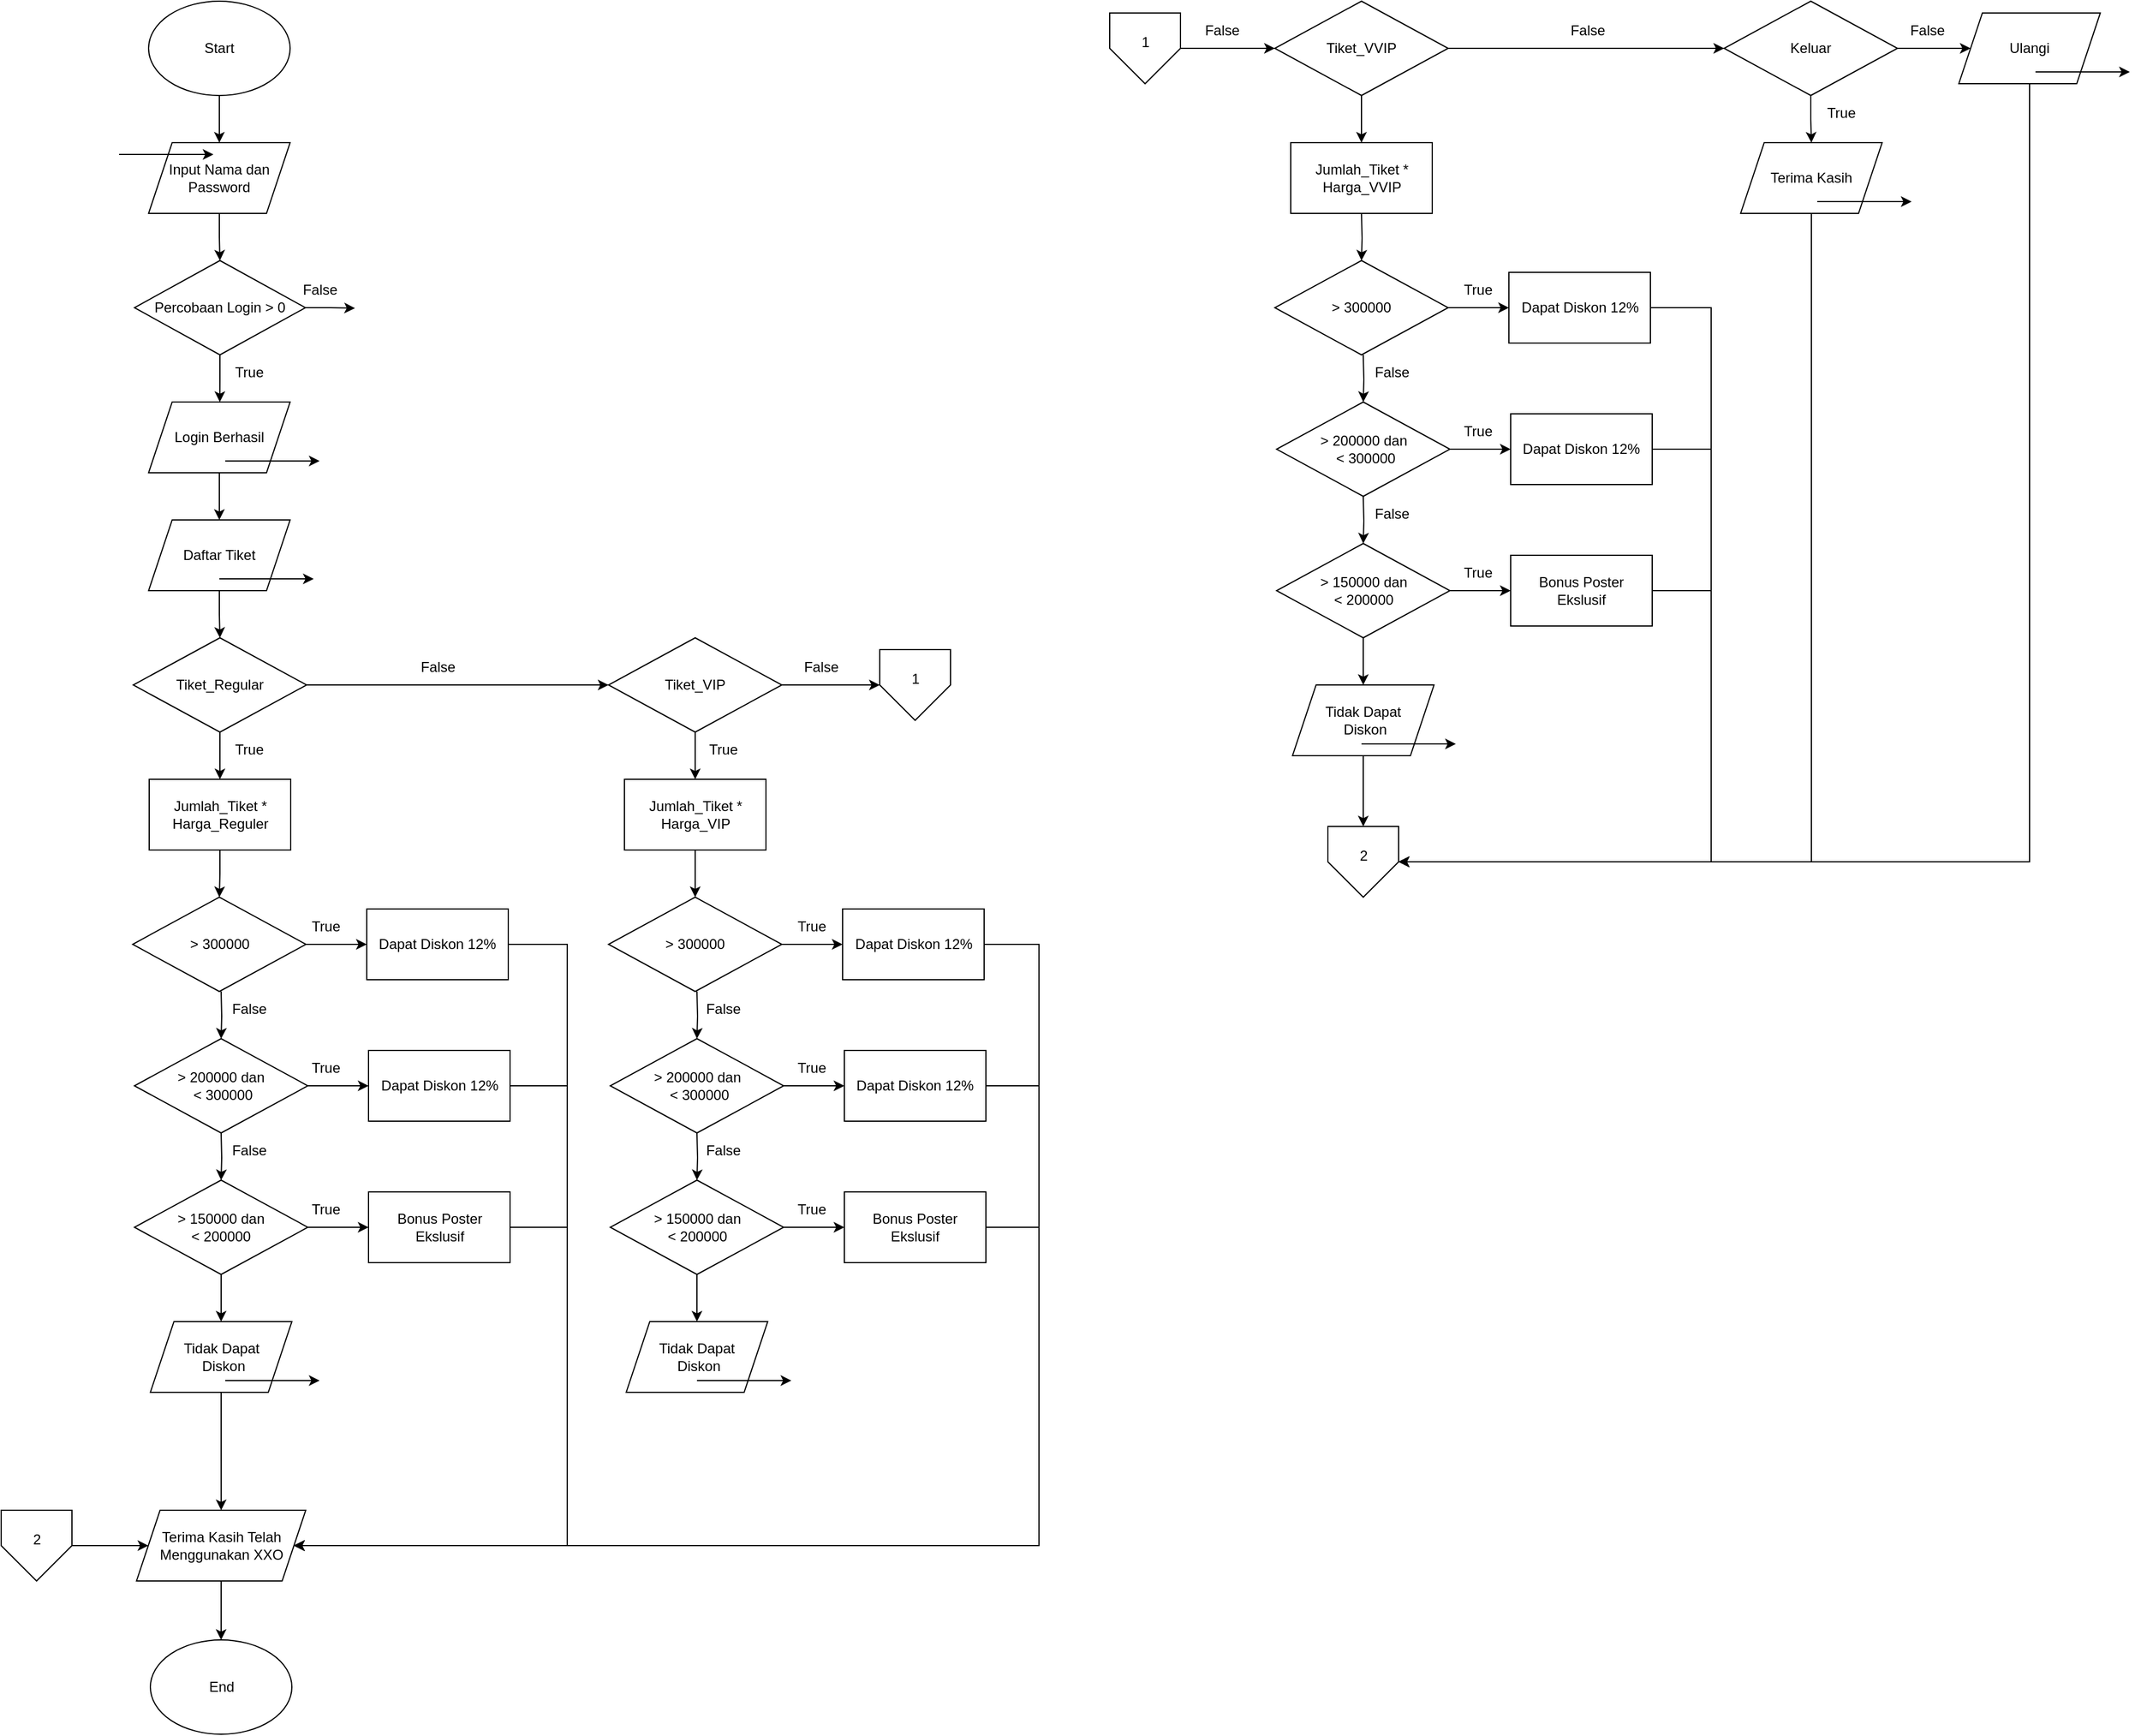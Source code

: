 <mxfile version="28.1.2">
  <diagram name="Page-1" id="c0mtsNw2diYANQxIEjlJ">
    <mxGraphModel dx="2548" dy="1598" grid="1" gridSize="10" guides="1" tooltips="1" connect="1" arrows="1" fold="1" page="1" pageScale="1" pageWidth="850" pageHeight="1100" math="0" shadow="0">
      <root>
        <mxCell id="0" />
        <mxCell id="1" parent="0" />
        <mxCell id="xwLJoUd6dYJSsGpiWZFa-3" style="edgeStyle=orthogonalEdgeStyle;rounded=0;orthogonalLoop=1;jettySize=auto;html=1;exitX=0.5;exitY=1;exitDx=0;exitDy=0;" parent="1" source="xwLJoUd6dYJSsGpiWZFa-1" target="xwLJoUd6dYJSsGpiWZFa-2" edge="1">
          <mxGeometry relative="1" as="geometry" />
        </mxCell>
        <mxCell id="xwLJoUd6dYJSsGpiWZFa-1" value="Start" style="ellipse;whiteSpace=wrap;html=1;" parent="1" vertex="1">
          <mxGeometry x="35" width="120" height="80" as="geometry" />
        </mxCell>
        <mxCell id="xwLJoUd6dYJSsGpiWZFa-7" style="edgeStyle=orthogonalEdgeStyle;rounded=0;orthogonalLoop=1;jettySize=auto;html=1;exitX=0.5;exitY=1;exitDx=0;exitDy=0;" parent="1" source="xwLJoUd6dYJSsGpiWZFa-2" target="xwLJoUd6dYJSsGpiWZFa-6" edge="1">
          <mxGeometry relative="1" as="geometry" />
        </mxCell>
        <mxCell id="xwLJoUd6dYJSsGpiWZFa-2" value="Input Nama dan Password" style="shape=parallelogram;perimeter=parallelogramPerimeter;whiteSpace=wrap;html=1;fixedSize=1;" parent="1" vertex="1">
          <mxGeometry x="35" y="120" width="120" height="60" as="geometry" />
        </mxCell>
        <mxCell id="xwLJoUd6dYJSsGpiWZFa-5" value="" style="endArrow=classic;html=1;rounded=0;" parent="1" edge="1">
          <mxGeometry width="50" height="50" relative="1" as="geometry">
            <mxPoint x="10" y="130" as="sourcePoint" />
            <mxPoint x="90" y="130" as="targetPoint" />
          </mxGeometry>
        </mxCell>
        <mxCell id="xwLJoUd6dYJSsGpiWZFa-8" style="edgeStyle=orthogonalEdgeStyle;rounded=0;orthogonalLoop=1;jettySize=auto;html=1;exitX=0.5;exitY=1;exitDx=0;exitDy=0;" parent="1" source="xwLJoUd6dYJSsGpiWZFa-6" edge="1">
          <mxGeometry relative="1" as="geometry">
            <mxPoint x="95.391" y="340" as="targetPoint" />
          </mxGeometry>
        </mxCell>
        <mxCell id="xwLJoUd6dYJSsGpiWZFa-10" style="edgeStyle=orthogonalEdgeStyle;rounded=0;orthogonalLoop=1;jettySize=auto;html=1;exitX=1;exitY=0.5;exitDx=0;exitDy=0;" parent="1" source="xwLJoUd6dYJSsGpiWZFa-6" edge="1">
          <mxGeometry relative="1" as="geometry">
            <mxPoint x="210" y="260.435" as="targetPoint" />
          </mxGeometry>
        </mxCell>
        <mxCell id="xwLJoUd6dYJSsGpiWZFa-6" value="Percobaan Login &amp;gt; 0" style="rhombus;whiteSpace=wrap;html=1;" parent="1" vertex="1">
          <mxGeometry x="23" y="220" width="145" height="80" as="geometry" />
        </mxCell>
        <mxCell id="xwLJoUd6dYJSsGpiWZFa-9" value="True" style="text;html=1;align=center;verticalAlign=middle;resizable=0;points=[];autosize=1;strokeColor=none;fillColor=none;" parent="1" vertex="1">
          <mxGeometry x="95" y="300" width="50" height="30" as="geometry" />
        </mxCell>
        <mxCell id="xwLJoUd6dYJSsGpiWZFa-11" value="False" style="text;html=1;align=center;verticalAlign=middle;resizable=0;points=[];autosize=1;strokeColor=none;fillColor=none;" parent="1" vertex="1">
          <mxGeometry x="155" y="230" width="50" height="30" as="geometry" />
        </mxCell>
        <mxCell id="xwLJoUd6dYJSsGpiWZFa-16" style="edgeStyle=orthogonalEdgeStyle;rounded=0;orthogonalLoop=1;jettySize=auto;html=1;exitX=0.5;exitY=1;exitDx=0;exitDy=0;" parent="1" source="xwLJoUd6dYJSsGpiWZFa-12" target="xwLJoUd6dYJSsGpiWZFa-14" edge="1">
          <mxGeometry relative="1" as="geometry" />
        </mxCell>
        <mxCell id="xwLJoUd6dYJSsGpiWZFa-12" value="Login Berhasil" style="shape=parallelogram;perimeter=parallelogramPerimeter;whiteSpace=wrap;html=1;fixedSize=1;" parent="1" vertex="1">
          <mxGeometry x="35" y="340" width="120" height="60" as="geometry" />
        </mxCell>
        <mxCell id="xwLJoUd6dYJSsGpiWZFa-13" value="" style="endArrow=classic;html=1;rounded=0;" parent="1" edge="1">
          <mxGeometry width="50" height="50" relative="1" as="geometry">
            <mxPoint x="100" y="390" as="sourcePoint" />
            <mxPoint x="180" y="390" as="targetPoint" />
          </mxGeometry>
        </mxCell>
        <mxCell id="xwLJoUd6dYJSsGpiWZFa-19" style="edgeStyle=orthogonalEdgeStyle;rounded=0;orthogonalLoop=1;jettySize=auto;html=1;exitX=0.5;exitY=1;exitDx=0;exitDy=0;" parent="1" source="xwLJoUd6dYJSsGpiWZFa-14" target="xwLJoUd6dYJSsGpiWZFa-17" edge="1">
          <mxGeometry relative="1" as="geometry" />
        </mxCell>
        <mxCell id="xwLJoUd6dYJSsGpiWZFa-14" value="Daftar Tiket" style="shape=parallelogram;perimeter=parallelogramPerimeter;whiteSpace=wrap;html=1;fixedSize=1;" parent="1" vertex="1">
          <mxGeometry x="35" y="440" width="120" height="60" as="geometry" />
        </mxCell>
        <mxCell id="xwLJoUd6dYJSsGpiWZFa-15" value="" style="endArrow=classic;html=1;rounded=0;" parent="1" edge="1">
          <mxGeometry width="50" height="50" relative="1" as="geometry">
            <mxPoint x="95" y="490" as="sourcePoint" />
            <mxPoint x="175" y="490" as="targetPoint" />
          </mxGeometry>
        </mxCell>
        <mxCell id="xwLJoUd6dYJSsGpiWZFa-22" style="edgeStyle=orthogonalEdgeStyle;rounded=0;orthogonalLoop=1;jettySize=auto;html=1;exitX=1;exitY=0.5;exitDx=0;exitDy=0;" parent="1" source="xwLJoUd6dYJSsGpiWZFa-17" target="xwLJoUd6dYJSsGpiWZFa-20" edge="1">
          <mxGeometry relative="1" as="geometry" />
        </mxCell>
        <mxCell id="xwLJoUd6dYJSsGpiWZFa-29" style="edgeStyle=orthogonalEdgeStyle;rounded=0;orthogonalLoop=1;jettySize=auto;html=1;exitX=0.5;exitY=1;exitDx=0;exitDy=0;" parent="1" source="xwLJoUd6dYJSsGpiWZFa-17" target="xwLJoUd6dYJSsGpiWZFa-26" edge="1">
          <mxGeometry relative="1" as="geometry" />
        </mxCell>
        <mxCell id="xwLJoUd6dYJSsGpiWZFa-17" value="Tiket_Regular" style="rhombus;whiteSpace=wrap;html=1;" parent="1" vertex="1">
          <mxGeometry x="22" y="540" width="147" height="80" as="geometry" />
        </mxCell>
        <mxCell id="xwLJoUd6dYJSsGpiWZFa-30" style="edgeStyle=orthogonalEdgeStyle;rounded=0;orthogonalLoop=1;jettySize=auto;html=1;exitX=0.5;exitY=1;exitDx=0;exitDy=0;" parent="1" source="xwLJoUd6dYJSsGpiWZFa-20" target="xwLJoUd6dYJSsGpiWZFa-27" edge="1">
          <mxGeometry relative="1" as="geometry" />
        </mxCell>
        <mxCell id="G7GfUiHUozjWx32VzTv3-2" style="edgeStyle=orthogonalEdgeStyle;rounded=0;orthogonalLoop=1;jettySize=auto;html=1;exitX=1;exitY=0.5;exitDx=0;exitDy=0;" parent="1" source="xwLJoUd6dYJSsGpiWZFa-20" target="G7GfUiHUozjWx32VzTv3-1" edge="1">
          <mxGeometry relative="1" as="geometry" />
        </mxCell>
        <mxCell id="xwLJoUd6dYJSsGpiWZFa-20" value="Tiket_VIP" style="rhombus;whiteSpace=wrap;html=1;" parent="1" vertex="1">
          <mxGeometry x="425" y="540" width="147" height="80" as="geometry" />
        </mxCell>
        <mxCell id="xwLJoUd6dYJSsGpiWZFa-24" value="False" style="text;html=1;align=center;verticalAlign=middle;resizable=0;points=[];autosize=1;strokeColor=none;fillColor=none;" parent="1" vertex="1">
          <mxGeometry x="255" y="550" width="50" height="30" as="geometry" />
        </mxCell>
        <mxCell id="xwLJoUd6dYJSsGpiWZFa-25" value="False" style="text;html=1;align=center;verticalAlign=middle;resizable=0;points=[];autosize=1;strokeColor=none;fillColor=none;" parent="1" vertex="1">
          <mxGeometry x="580" y="550" width="50" height="30" as="geometry" />
        </mxCell>
        <mxCell id="xwLJoUd6dYJSsGpiWZFa-35" style="edgeStyle=orthogonalEdgeStyle;rounded=0;orthogonalLoop=1;jettySize=auto;html=1;exitX=0.5;exitY=1;exitDx=0;exitDy=0;" parent="1" source="xwLJoUd6dYJSsGpiWZFa-26" target="xwLJoUd6dYJSsGpiWZFa-34" edge="1">
          <mxGeometry relative="1" as="geometry" />
        </mxCell>
        <mxCell id="xwLJoUd6dYJSsGpiWZFa-26" value="Jumlah_Tiket * Harga_Reguler" style="rounded=0;whiteSpace=wrap;html=1;" parent="1" vertex="1">
          <mxGeometry x="35.5" y="660" width="120" height="60" as="geometry" />
        </mxCell>
        <mxCell id="xwLJoUd6dYJSsGpiWZFa-66" style="edgeStyle=orthogonalEdgeStyle;rounded=0;orthogonalLoop=1;jettySize=auto;html=1;exitX=0.5;exitY=1;exitDx=0;exitDy=0;" parent="1" source="xwLJoUd6dYJSsGpiWZFa-27" target="xwLJoUd6dYJSsGpiWZFa-57" edge="1">
          <mxGeometry relative="1" as="geometry" />
        </mxCell>
        <mxCell id="xwLJoUd6dYJSsGpiWZFa-27" value="Jumlah_Tiket * Harga_VIP" style="rounded=0;whiteSpace=wrap;html=1;" parent="1" vertex="1">
          <mxGeometry x="438.5" y="660" width="120" height="60" as="geometry" />
        </mxCell>
        <mxCell id="xwLJoUd6dYJSsGpiWZFa-141" style="edgeStyle=orthogonalEdgeStyle;rounded=0;orthogonalLoop=1;jettySize=auto;html=1;exitX=1;exitY=0.5;exitDx=0;exitDy=0;" parent="1" source="xwLJoUd6dYJSsGpiWZFa-33" target="xwLJoUd6dYJSsGpiWZFa-140" edge="1">
          <mxGeometry relative="1" as="geometry">
            <Array as="points">
              <mxPoint x="390" y="800" />
              <mxPoint x="390" y="1310" />
            </Array>
          </mxGeometry>
        </mxCell>
        <mxCell id="xwLJoUd6dYJSsGpiWZFa-33" value="Dapat Diskon 12%" style="rounded=0;whiteSpace=wrap;html=1;" parent="1" vertex="1">
          <mxGeometry x="220" y="770" width="120" height="60" as="geometry" />
        </mxCell>
        <mxCell id="xwLJoUd6dYJSsGpiWZFa-36" style="edgeStyle=orthogonalEdgeStyle;rounded=0;orthogonalLoop=1;jettySize=auto;html=1;exitX=1;exitY=0.5;exitDx=0;exitDy=0;" parent="1" source="xwLJoUd6dYJSsGpiWZFa-34" target="xwLJoUd6dYJSsGpiWZFa-33" edge="1">
          <mxGeometry relative="1" as="geometry" />
        </mxCell>
        <mxCell id="xwLJoUd6dYJSsGpiWZFa-34" value="&amp;gt; 300000" style="rhombus;whiteSpace=wrap;html=1;" parent="1" vertex="1">
          <mxGeometry x="21.5" y="760" width="147" height="80" as="geometry" />
        </mxCell>
        <mxCell id="xwLJoUd6dYJSsGpiWZFa-46" style="edgeStyle=orthogonalEdgeStyle;rounded=0;orthogonalLoop=1;jettySize=auto;html=1;exitX=0.5;exitY=1;exitDx=0;exitDy=0;" parent="1" target="xwLJoUd6dYJSsGpiWZFa-49" edge="1">
          <mxGeometry relative="1" as="geometry">
            <mxPoint x="96.5" y="840" as="sourcePoint" />
          </mxGeometry>
        </mxCell>
        <mxCell id="xwLJoUd6dYJSsGpiWZFa-142" style="edgeStyle=orthogonalEdgeStyle;rounded=0;orthogonalLoop=1;jettySize=auto;html=1;exitX=1;exitY=0.5;exitDx=0;exitDy=0;" parent="1" source="xwLJoUd6dYJSsGpiWZFa-47" target="xwLJoUd6dYJSsGpiWZFa-140" edge="1">
          <mxGeometry relative="1" as="geometry">
            <Array as="points">
              <mxPoint x="390" y="920" />
              <mxPoint x="390" y="1310" />
            </Array>
          </mxGeometry>
        </mxCell>
        <mxCell id="xwLJoUd6dYJSsGpiWZFa-47" value="Dapat Diskon 12%" style="rounded=0;whiteSpace=wrap;html=1;" parent="1" vertex="1">
          <mxGeometry x="221.5" y="890" width="120" height="60" as="geometry" />
        </mxCell>
        <mxCell id="xwLJoUd6dYJSsGpiWZFa-48" style="edgeStyle=orthogonalEdgeStyle;rounded=0;orthogonalLoop=1;jettySize=auto;html=1;exitX=1;exitY=0.5;exitDx=0;exitDy=0;" parent="1" source="xwLJoUd6dYJSsGpiWZFa-49" target="xwLJoUd6dYJSsGpiWZFa-47" edge="1">
          <mxGeometry relative="1" as="geometry" />
        </mxCell>
        <mxCell id="xwLJoUd6dYJSsGpiWZFa-49" value="&amp;gt; 200000 dan&lt;div&gt;&amp;nbsp;&amp;lt; 300000&lt;/div&gt;" style="rhombus;whiteSpace=wrap;html=1;" parent="1" vertex="1">
          <mxGeometry x="23" y="880" width="147" height="80" as="geometry" />
        </mxCell>
        <mxCell id="xwLJoUd6dYJSsGpiWZFa-50" style="edgeStyle=orthogonalEdgeStyle;rounded=0;orthogonalLoop=1;jettySize=auto;html=1;exitX=0.5;exitY=1;exitDx=0;exitDy=0;" parent="1" target="xwLJoUd6dYJSsGpiWZFa-53" edge="1">
          <mxGeometry relative="1" as="geometry">
            <mxPoint x="96.5" y="960" as="sourcePoint" />
          </mxGeometry>
        </mxCell>
        <mxCell id="xwLJoUd6dYJSsGpiWZFa-143" style="edgeStyle=orthogonalEdgeStyle;rounded=0;orthogonalLoop=1;jettySize=auto;html=1;exitX=1;exitY=0.5;exitDx=0;exitDy=0;" parent="1" source="xwLJoUd6dYJSsGpiWZFa-51" target="xwLJoUd6dYJSsGpiWZFa-140" edge="1">
          <mxGeometry relative="1" as="geometry">
            <Array as="points">
              <mxPoint x="390" y="1040" />
              <mxPoint x="390" y="1310" />
            </Array>
          </mxGeometry>
        </mxCell>
        <mxCell id="xwLJoUd6dYJSsGpiWZFa-51" value="Bonus Poster&lt;div&gt;Ekslusif&lt;/div&gt;" style="rounded=0;whiteSpace=wrap;html=1;" parent="1" vertex="1">
          <mxGeometry x="221.5" y="1010" width="120" height="60" as="geometry" />
        </mxCell>
        <mxCell id="xwLJoUd6dYJSsGpiWZFa-52" style="edgeStyle=orthogonalEdgeStyle;rounded=0;orthogonalLoop=1;jettySize=auto;html=1;exitX=1;exitY=0.5;exitDx=0;exitDy=0;" parent="1" source="xwLJoUd6dYJSsGpiWZFa-53" target="xwLJoUd6dYJSsGpiWZFa-51" edge="1">
          <mxGeometry relative="1" as="geometry" />
        </mxCell>
        <mxCell id="xwLJoUd6dYJSsGpiWZFa-118" style="edgeStyle=orthogonalEdgeStyle;rounded=0;orthogonalLoop=1;jettySize=auto;html=1;exitX=0.5;exitY=1;exitDx=0;exitDy=0;" parent="1" source="xwLJoUd6dYJSsGpiWZFa-53" target="xwLJoUd6dYJSsGpiWZFa-116" edge="1">
          <mxGeometry relative="1" as="geometry" />
        </mxCell>
        <mxCell id="xwLJoUd6dYJSsGpiWZFa-53" value="&amp;gt; 150000 dan&lt;div&gt;&amp;lt; 200000&lt;/div&gt;" style="rhombus;whiteSpace=wrap;html=1;" parent="1" vertex="1">
          <mxGeometry x="23" y="1000" width="147" height="80" as="geometry" />
        </mxCell>
        <mxCell id="xwLJoUd6dYJSsGpiWZFa-145" style="edgeStyle=orthogonalEdgeStyle;rounded=0;orthogonalLoop=1;jettySize=auto;html=1;exitX=1;exitY=0.5;exitDx=0;exitDy=0;" parent="1" source="xwLJoUd6dYJSsGpiWZFa-55" target="xwLJoUd6dYJSsGpiWZFa-140" edge="1">
          <mxGeometry relative="1" as="geometry">
            <Array as="points">
              <mxPoint x="790" y="800" />
              <mxPoint x="790" y="1310" />
            </Array>
          </mxGeometry>
        </mxCell>
        <mxCell id="xwLJoUd6dYJSsGpiWZFa-55" value="Dapat Diskon 12%" style="rounded=0;whiteSpace=wrap;html=1;" parent="1" vertex="1">
          <mxGeometry x="623.5" y="770" width="120" height="60" as="geometry" />
        </mxCell>
        <mxCell id="xwLJoUd6dYJSsGpiWZFa-56" style="edgeStyle=orthogonalEdgeStyle;rounded=0;orthogonalLoop=1;jettySize=auto;html=1;exitX=1;exitY=0.5;exitDx=0;exitDy=0;" parent="1" source="xwLJoUd6dYJSsGpiWZFa-57" target="xwLJoUd6dYJSsGpiWZFa-55" edge="1">
          <mxGeometry relative="1" as="geometry" />
        </mxCell>
        <mxCell id="xwLJoUd6dYJSsGpiWZFa-57" value="&amp;gt; 300000" style="rhombus;whiteSpace=wrap;html=1;" parent="1" vertex="1">
          <mxGeometry x="425" y="760" width="147" height="80" as="geometry" />
        </mxCell>
        <mxCell id="xwLJoUd6dYJSsGpiWZFa-58" style="edgeStyle=orthogonalEdgeStyle;rounded=0;orthogonalLoop=1;jettySize=auto;html=1;exitX=0.5;exitY=1;exitDx=0;exitDy=0;" parent="1" target="xwLJoUd6dYJSsGpiWZFa-61" edge="1">
          <mxGeometry relative="1" as="geometry">
            <mxPoint x="500" y="840" as="sourcePoint" />
          </mxGeometry>
        </mxCell>
        <mxCell id="xwLJoUd6dYJSsGpiWZFa-146" style="edgeStyle=orthogonalEdgeStyle;rounded=0;orthogonalLoop=1;jettySize=auto;html=1;exitX=1;exitY=0.5;exitDx=0;exitDy=0;" parent="1" source="xwLJoUd6dYJSsGpiWZFa-59" target="xwLJoUd6dYJSsGpiWZFa-140" edge="1">
          <mxGeometry relative="1" as="geometry">
            <Array as="points">
              <mxPoint x="790" y="920" />
              <mxPoint x="790" y="1310" />
            </Array>
          </mxGeometry>
        </mxCell>
        <mxCell id="xwLJoUd6dYJSsGpiWZFa-59" value="Dapat Diskon 12%" style="rounded=0;whiteSpace=wrap;html=1;" parent="1" vertex="1">
          <mxGeometry x="625" y="890" width="120" height="60" as="geometry" />
        </mxCell>
        <mxCell id="xwLJoUd6dYJSsGpiWZFa-60" style="edgeStyle=orthogonalEdgeStyle;rounded=0;orthogonalLoop=1;jettySize=auto;html=1;exitX=1;exitY=0.5;exitDx=0;exitDy=0;" parent="1" source="xwLJoUd6dYJSsGpiWZFa-61" target="xwLJoUd6dYJSsGpiWZFa-59" edge="1">
          <mxGeometry relative="1" as="geometry" />
        </mxCell>
        <mxCell id="xwLJoUd6dYJSsGpiWZFa-61" value="&amp;gt; 200000 dan&lt;div&gt;&amp;nbsp;&amp;lt; 300000&lt;/div&gt;" style="rhombus;whiteSpace=wrap;html=1;" parent="1" vertex="1">
          <mxGeometry x="426.5" y="880" width="147" height="80" as="geometry" />
        </mxCell>
        <mxCell id="xwLJoUd6dYJSsGpiWZFa-62" style="edgeStyle=orthogonalEdgeStyle;rounded=0;orthogonalLoop=1;jettySize=auto;html=1;exitX=0.5;exitY=1;exitDx=0;exitDy=0;" parent="1" target="xwLJoUd6dYJSsGpiWZFa-65" edge="1">
          <mxGeometry relative="1" as="geometry">
            <mxPoint x="500" y="960" as="sourcePoint" />
          </mxGeometry>
        </mxCell>
        <mxCell id="xwLJoUd6dYJSsGpiWZFa-147" style="edgeStyle=orthogonalEdgeStyle;rounded=0;orthogonalLoop=1;jettySize=auto;html=1;exitX=1;exitY=0.5;exitDx=0;exitDy=0;" parent="1" source="xwLJoUd6dYJSsGpiWZFa-63" target="xwLJoUd6dYJSsGpiWZFa-140" edge="1">
          <mxGeometry relative="1" as="geometry">
            <Array as="points">
              <mxPoint x="790" y="1040" />
              <mxPoint x="790" y="1310" />
            </Array>
          </mxGeometry>
        </mxCell>
        <mxCell id="xwLJoUd6dYJSsGpiWZFa-63" value="Bonus Poster&lt;div&gt;Ekslusif&lt;/div&gt;" style="rounded=0;whiteSpace=wrap;html=1;" parent="1" vertex="1">
          <mxGeometry x="625" y="1010" width="120" height="60" as="geometry" />
        </mxCell>
        <mxCell id="xwLJoUd6dYJSsGpiWZFa-64" style="edgeStyle=orthogonalEdgeStyle;rounded=0;orthogonalLoop=1;jettySize=auto;html=1;exitX=1;exitY=0.5;exitDx=0;exitDy=0;" parent="1" source="xwLJoUd6dYJSsGpiWZFa-65" target="xwLJoUd6dYJSsGpiWZFa-63" edge="1">
          <mxGeometry relative="1" as="geometry" />
        </mxCell>
        <mxCell id="xwLJoUd6dYJSsGpiWZFa-121" style="edgeStyle=orthogonalEdgeStyle;rounded=0;orthogonalLoop=1;jettySize=auto;html=1;exitX=0.5;exitY=1;exitDx=0;exitDy=0;" parent="1" source="xwLJoUd6dYJSsGpiWZFa-65" target="xwLJoUd6dYJSsGpiWZFa-120" edge="1">
          <mxGeometry relative="1" as="geometry" />
        </mxCell>
        <mxCell id="xwLJoUd6dYJSsGpiWZFa-65" value="&amp;gt; 150000 dan&lt;div&gt;&amp;lt; 200000&lt;/div&gt;" style="rhombus;whiteSpace=wrap;html=1;" parent="1" vertex="1">
          <mxGeometry x="426.5" y="1000" width="147" height="80" as="geometry" />
        </mxCell>
        <mxCell id="xwLJoUd6dYJSsGpiWZFa-80" value="True" style="text;html=1;align=center;verticalAlign=middle;resizable=0;points=[];autosize=1;strokeColor=none;fillColor=none;" parent="1" vertex="1">
          <mxGeometry x="95" y="620" width="50" height="30" as="geometry" />
        </mxCell>
        <mxCell id="xwLJoUd6dYJSsGpiWZFa-81" value="True" style="text;html=1;align=center;verticalAlign=middle;resizable=0;points=[];autosize=1;strokeColor=none;fillColor=none;" parent="1" vertex="1">
          <mxGeometry x="496.5" y="620" width="50" height="30" as="geometry" />
        </mxCell>
        <mxCell id="xwLJoUd6dYJSsGpiWZFa-83" value="False" style="text;html=1;align=center;verticalAlign=middle;resizable=0;points=[];autosize=1;strokeColor=none;fillColor=none;" parent="1" vertex="1">
          <mxGeometry x="95" y="840" width="50" height="30" as="geometry" />
        </mxCell>
        <mxCell id="xwLJoUd6dYJSsGpiWZFa-84" value="False" style="text;html=1;align=center;verticalAlign=middle;resizable=0;points=[];autosize=1;strokeColor=none;fillColor=none;" parent="1" vertex="1">
          <mxGeometry x="95" y="960" width="50" height="30" as="geometry" />
        </mxCell>
        <mxCell id="xwLJoUd6dYJSsGpiWZFa-89" value="False" style="text;html=1;align=center;verticalAlign=middle;resizable=0;points=[];autosize=1;strokeColor=none;fillColor=none;" parent="1" vertex="1">
          <mxGeometry x="496.5" y="840" width="50" height="30" as="geometry" />
        </mxCell>
        <mxCell id="xwLJoUd6dYJSsGpiWZFa-90" value="False" style="text;html=1;align=center;verticalAlign=middle;resizable=0;points=[];autosize=1;strokeColor=none;fillColor=none;" parent="1" vertex="1">
          <mxGeometry x="496.5" y="960" width="50" height="30" as="geometry" />
        </mxCell>
        <mxCell id="xwLJoUd6dYJSsGpiWZFa-93" value="True" style="text;html=1;align=center;verticalAlign=middle;resizable=0;points=[];autosize=1;strokeColor=none;fillColor=none;" parent="1" vertex="1">
          <mxGeometry x="160" y="770" width="50" height="30" as="geometry" />
        </mxCell>
        <mxCell id="xwLJoUd6dYJSsGpiWZFa-94" value="True" style="text;html=1;align=center;verticalAlign=middle;resizable=0;points=[];autosize=1;strokeColor=none;fillColor=none;" parent="1" vertex="1">
          <mxGeometry x="160" y="1010" width="50" height="30" as="geometry" />
        </mxCell>
        <mxCell id="xwLJoUd6dYJSsGpiWZFa-99" value="True" style="text;html=1;align=center;verticalAlign=middle;resizable=0;points=[];autosize=1;strokeColor=none;fillColor=none;" parent="1" vertex="1">
          <mxGeometry x="160" y="890" width="50" height="30" as="geometry" />
        </mxCell>
        <mxCell id="xwLJoUd6dYJSsGpiWZFa-100" value="True" style="text;html=1;align=center;verticalAlign=middle;resizable=0;points=[];autosize=1;strokeColor=none;fillColor=none;" parent="1" vertex="1">
          <mxGeometry x="572" y="770" width="50" height="30" as="geometry" />
        </mxCell>
        <mxCell id="xwLJoUd6dYJSsGpiWZFa-101" value="True" style="text;html=1;align=center;verticalAlign=middle;resizable=0;points=[];autosize=1;strokeColor=none;fillColor=none;" parent="1" vertex="1">
          <mxGeometry x="572" y="890" width="50" height="30" as="geometry" />
        </mxCell>
        <mxCell id="xwLJoUd6dYJSsGpiWZFa-102" value="True" style="text;html=1;align=center;verticalAlign=middle;resizable=0;points=[];autosize=1;strokeColor=none;fillColor=none;" parent="1" vertex="1">
          <mxGeometry x="572" y="1010" width="50" height="30" as="geometry" />
        </mxCell>
        <mxCell id="xwLJoUd6dYJSsGpiWZFa-144" style="edgeStyle=orthogonalEdgeStyle;rounded=0;orthogonalLoop=1;jettySize=auto;html=1;exitX=0.5;exitY=1;exitDx=0;exitDy=0;" parent="1" source="xwLJoUd6dYJSsGpiWZFa-116" target="xwLJoUd6dYJSsGpiWZFa-140" edge="1">
          <mxGeometry relative="1" as="geometry" />
        </mxCell>
        <mxCell id="xwLJoUd6dYJSsGpiWZFa-116" value="Tidak Dapat&lt;div&gt;&amp;nbsp;Diskon&lt;/div&gt;" style="shape=parallelogram;perimeter=parallelogramPerimeter;whiteSpace=wrap;html=1;fixedSize=1;" parent="1" vertex="1">
          <mxGeometry x="36.5" y="1120" width="120" height="60" as="geometry" />
        </mxCell>
        <mxCell id="xwLJoUd6dYJSsGpiWZFa-120" value="Tidak Dapat&lt;div&gt;&amp;nbsp;Diskon&lt;/div&gt;" style="shape=parallelogram;perimeter=parallelogramPerimeter;whiteSpace=wrap;html=1;fixedSize=1;" parent="1" vertex="1">
          <mxGeometry x="440" y="1120" width="120" height="60" as="geometry" />
        </mxCell>
        <mxCell id="xwLJoUd6dYJSsGpiWZFa-128" value="" style="endArrow=classic;html=1;rounded=0;" parent="1" edge="1">
          <mxGeometry width="50" height="50" relative="1" as="geometry">
            <mxPoint x="100" y="1170" as="sourcePoint" />
            <mxPoint x="180" y="1170" as="targetPoint" />
          </mxGeometry>
        </mxCell>
        <mxCell id="xwLJoUd6dYJSsGpiWZFa-129" value="" style="endArrow=classic;html=1;rounded=0;" parent="1" edge="1">
          <mxGeometry width="50" height="50" relative="1" as="geometry">
            <mxPoint x="500" y="1170" as="sourcePoint" />
            <mxPoint x="580" y="1170" as="targetPoint" />
          </mxGeometry>
        </mxCell>
        <mxCell id="xwLJoUd6dYJSsGpiWZFa-154" style="edgeStyle=orthogonalEdgeStyle;rounded=0;orthogonalLoop=1;jettySize=auto;html=1;exitX=0.5;exitY=1;exitDx=0;exitDy=0;" parent="1" source="xwLJoUd6dYJSsGpiWZFa-140" target="xwLJoUd6dYJSsGpiWZFa-153" edge="1">
          <mxGeometry relative="1" as="geometry" />
        </mxCell>
        <mxCell id="xwLJoUd6dYJSsGpiWZFa-140" value="Terima Kasih Telah Menggunakan XXO" style="shape=parallelogram;perimeter=parallelogramPerimeter;whiteSpace=wrap;html=1;fixedSize=1;" parent="1" vertex="1">
          <mxGeometry x="24.75" y="1280" width="143.5" height="60" as="geometry" />
        </mxCell>
        <mxCell id="xwLJoUd6dYJSsGpiWZFa-153" value="End" style="ellipse;whiteSpace=wrap;html=1;" parent="1" vertex="1">
          <mxGeometry x="36.5" y="1390" width="120" height="80" as="geometry" />
        </mxCell>
        <mxCell id="G7GfUiHUozjWx32VzTv3-1" value="" style="verticalLabelPosition=bottom;verticalAlign=top;html=1;shape=offPageConnector;rounded=0;size=0.5;" parent="1" vertex="1">
          <mxGeometry x="655" y="550" width="60" height="60" as="geometry" />
        </mxCell>
        <mxCell id="G7GfUiHUozjWx32VzTv3-3" value="1" style="text;html=1;align=center;verticalAlign=middle;resizable=0;points=[];autosize=1;strokeColor=none;fillColor=none;" parent="1" vertex="1">
          <mxGeometry x="670" y="560" width="30" height="30" as="geometry" />
        </mxCell>
        <mxCell id="G7GfUiHUozjWx32VzTv3-20" style="edgeStyle=orthogonalEdgeStyle;rounded=0;orthogonalLoop=1;jettySize=auto;html=1;exitX=1;exitY=0.5;exitDx=0;exitDy=0;" parent="1" source="G7GfUiHUozjWx32VzTv3-19" target="xwLJoUd6dYJSsGpiWZFa-140" edge="1">
          <mxGeometry relative="1" as="geometry" />
        </mxCell>
        <mxCell id="G7GfUiHUozjWx32VzTv3-19" value="" style="verticalLabelPosition=bottom;verticalAlign=top;html=1;shape=offPageConnector;rounded=0;size=0.5;" parent="1" vertex="1">
          <mxGeometry x="-90" y="1280" width="60" height="60" as="geometry" />
        </mxCell>
        <mxCell id="G7GfUiHUozjWx32VzTv3-21" value="2" style="text;html=1;align=center;verticalAlign=middle;resizable=0;points=[];autosize=1;strokeColor=none;fillColor=none;" parent="1" vertex="1">
          <mxGeometry x="-75" y="1290" width="30" height="30" as="geometry" />
        </mxCell>
        <mxCell id="XllvsN_Yxy8EPLdApt6y-1" style="edgeStyle=orthogonalEdgeStyle;rounded=0;orthogonalLoop=1;jettySize=auto;html=1;exitX=0.5;exitY=1;exitDx=0;exitDy=0;" edge="1" parent="1" source="XllvsN_Yxy8EPLdApt6y-3" target="XllvsN_Yxy8EPLdApt6y-4">
          <mxGeometry relative="1" as="geometry" />
        </mxCell>
        <mxCell id="XllvsN_Yxy8EPLdApt6y-2" style="edgeStyle=orthogonalEdgeStyle;rounded=0;orthogonalLoop=1;jettySize=auto;html=1;exitX=1;exitY=0.5;exitDx=0;exitDy=0;" edge="1" parent="1" source="XllvsN_Yxy8EPLdApt6y-3" target="XllvsN_Yxy8EPLdApt6y-31">
          <mxGeometry relative="1" as="geometry" />
        </mxCell>
        <mxCell id="XllvsN_Yxy8EPLdApt6y-3" value="Tiket_VVIP" style="rhombus;whiteSpace=wrap;html=1;" vertex="1" parent="1">
          <mxGeometry x="990" width="147" height="80" as="geometry" />
        </mxCell>
        <mxCell id="XllvsN_Yxy8EPLdApt6y-4" value="Jumlah_Tiket * Harga_VVIP" style="rounded=0;whiteSpace=wrap;html=1;" vertex="1" parent="1">
          <mxGeometry x="1003.5" y="120" width="120" height="60" as="geometry" />
        </mxCell>
        <mxCell id="XllvsN_Yxy8EPLdApt6y-5" style="edgeStyle=orthogonalEdgeStyle;rounded=0;orthogonalLoop=1;jettySize=auto;html=1;exitX=0.5;exitY=1;exitDx=0;exitDy=0;" edge="1" parent="1" target="XllvsN_Yxy8EPLdApt6y-9">
          <mxGeometry relative="1" as="geometry">
            <mxPoint x="1063.5" y="180" as="sourcePoint" />
          </mxGeometry>
        </mxCell>
        <mxCell id="XllvsN_Yxy8EPLdApt6y-6" style="edgeStyle=orthogonalEdgeStyle;rounded=0;orthogonalLoop=1;jettySize=auto;html=1;exitX=1;exitY=0.5;exitDx=0;exitDy=0;" edge="1" parent="1" source="XllvsN_Yxy8EPLdApt6y-7" target="XllvsN_Yxy8EPLdApt6y-45">
          <mxGeometry relative="1" as="geometry">
            <Array as="points">
              <mxPoint x="1360" y="260" />
              <mxPoint x="1360" y="730" />
            </Array>
          </mxGeometry>
        </mxCell>
        <mxCell id="XllvsN_Yxy8EPLdApt6y-7" value="Dapat Diskon 12%" style="rounded=0;whiteSpace=wrap;html=1;" vertex="1" parent="1">
          <mxGeometry x="1188.5" y="230" width="120" height="60" as="geometry" />
        </mxCell>
        <mxCell id="XllvsN_Yxy8EPLdApt6y-8" style="edgeStyle=orthogonalEdgeStyle;rounded=0;orthogonalLoop=1;jettySize=auto;html=1;exitX=1;exitY=0.5;exitDx=0;exitDy=0;" edge="1" parent="1" source="XllvsN_Yxy8EPLdApt6y-9" target="XllvsN_Yxy8EPLdApt6y-7">
          <mxGeometry relative="1" as="geometry" />
        </mxCell>
        <mxCell id="XllvsN_Yxy8EPLdApt6y-9" value="&amp;gt; 300000" style="rhombus;whiteSpace=wrap;html=1;" vertex="1" parent="1">
          <mxGeometry x="990" y="220" width="147" height="80" as="geometry" />
        </mxCell>
        <mxCell id="XllvsN_Yxy8EPLdApt6y-10" style="edgeStyle=orthogonalEdgeStyle;rounded=0;orthogonalLoop=1;jettySize=auto;html=1;exitX=0.5;exitY=1;exitDx=0;exitDy=0;" edge="1" parent="1" target="XllvsN_Yxy8EPLdApt6y-14">
          <mxGeometry relative="1" as="geometry">
            <mxPoint x="1065" y="300" as="sourcePoint" />
          </mxGeometry>
        </mxCell>
        <mxCell id="XllvsN_Yxy8EPLdApt6y-11" style="edgeStyle=orthogonalEdgeStyle;rounded=0;orthogonalLoop=1;jettySize=auto;html=1;exitX=1;exitY=0.5;exitDx=0;exitDy=0;" edge="1" parent="1" source="XllvsN_Yxy8EPLdApt6y-12" target="XllvsN_Yxy8EPLdApt6y-45">
          <mxGeometry relative="1" as="geometry">
            <Array as="points">
              <mxPoint x="1360" y="380" />
              <mxPoint x="1360" y="730" />
            </Array>
          </mxGeometry>
        </mxCell>
        <mxCell id="XllvsN_Yxy8EPLdApt6y-12" value="Dapat Diskon 12%" style="rounded=0;whiteSpace=wrap;html=1;" vertex="1" parent="1">
          <mxGeometry x="1190" y="350" width="120" height="60" as="geometry" />
        </mxCell>
        <mxCell id="XllvsN_Yxy8EPLdApt6y-13" style="edgeStyle=orthogonalEdgeStyle;rounded=0;orthogonalLoop=1;jettySize=auto;html=1;exitX=1;exitY=0.5;exitDx=0;exitDy=0;" edge="1" parent="1" source="XllvsN_Yxy8EPLdApt6y-14" target="XllvsN_Yxy8EPLdApt6y-12">
          <mxGeometry relative="1" as="geometry" />
        </mxCell>
        <mxCell id="XllvsN_Yxy8EPLdApt6y-14" value="&amp;gt; 200000 dan&lt;div&gt;&amp;nbsp;&amp;lt; 300000&lt;/div&gt;" style="rhombus;whiteSpace=wrap;html=1;" vertex="1" parent="1">
          <mxGeometry x="991.5" y="340" width="147" height="80" as="geometry" />
        </mxCell>
        <mxCell id="XllvsN_Yxy8EPLdApt6y-15" style="edgeStyle=orthogonalEdgeStyle;rounded=0;orthogonalLoop=1;jettySize=auto;html=1;exitX=0.5;exitY=1;exitDx=0;exitDy=0;" edge="1" parent="1" target="XllvsN_Yxy8EPLdApt6y-20">
          <mxGeometry relative="1" as="geometry">
            <mxPoint x="1065" y="420" as="sourcePoint" />
          </mxGeometry>
        </mxCell>
        <mxCell id="XllvsN_Yxy8EPLdApt6y-16" style="edgeStyle=orthogonalEdgeStyle;rounded=0;orthogonalLoop=1;jettySize=auto;html=1;exitX=1;exitY=0.5;exitDx=0;exitDy=0;" edge="1" parent="1" source="XllvsN_Yxy8EPLdApt6y-17" target="XllvsN_Yxy8EPLdApt6y-45">
          <mxGeometry relative="1" as="geometry">
            <Array as="points">
              <mxPoint x="1360" y="500" />
              <mxPoint x="1360" y="730" />
            </Array>
          </mxGeometry>
        </mxCell>
        <mxCell id="XllvsN_Yxy8EPLdApt6y-17" value="Bonus Poster&lt;div&gt;Ekslusif&lt;/div&gt;" style="rounded=0;whiteSpace=wrap;html=1;" vertex="1" parent="1">
          <mxGeometry x="1190" y="470" width="120" height="60" as="geometry" />
        </mxCell>
        <mxCell id="XllvsN_Yxy8EPLdApt6y-18" style="edgeStyle=orthogonalEdgeStyle;rounded=0;orthogonalLoop=1;jettySize=auto;html=1;exitX=1;exitY=0.5;exitDx=0;exitDy=0;" edge="1" parent="1" source="XllvsN_Yxy8EPLdApt6y-20" target="XllvsN_Yxy8EPLdApt6y-17">
          <mxGeometry relative="1" as="geometry" />
        </mxCell>
        <mxCell id="XllvsN_Yxy8EPLdApt6y-19" style="edgeStyle=orthogonalEdgeStyle;rounded=0;orthogonalLoop=1;jettySize=auto;html=1;exitX=0.5;exitY=1;exitDx=0;exitDy=0;" edge="1" parent="1" source="XllvsN_Yxy8EPLdApt6y-20" target="XllvsN_Yxy8EPLdApt6y-28">
          <mxGeometry relative="1" as="geometry" />
        </mxCell>
        <mxCell id="XllvsN_Yxy8EPLdApt6y-20" value="&amp;gt; 150000 dan&lt;div&gt;&amp;lt; 200000&lt;/div&gt;" style="rhombus;whiteSpace=wrap;html=1;" vertex="1" parent="1">
          <mxGeometry x="991.5" y="460" width="147" height="80" as="geometry" />
        </mxCell>
        <mxCell id="XllvsN_Yxy8EPLdApt6y-21" value="True" style="text;html=1;align=center;verticalAlign=middle;resizable=0;points=[];autosize=1;strokeColor=none;fillColor=none;" vertex="1" parent="1">
          <mxGeometry x="1445" y="80" width="50" height="30" as="geometry" />
        </mxCell>
        <mxCell id="XllvsN_Yxy8EPLdApt6y-22" value="False" style="text;html=1;align=center;verticalAlign=middle;resizable=0;points=[];autosize=1;strokeColor=none;fillColor=none;" vertex="1" parent="1">
          <mxGeometry x="1063.5" y="300" width="50" height="30" as="geometry" />
        </mxCell>
        <mxCell id="XllvsN_Yxy8EPLdApt6y-23" value="False" style="text;html=1;align=center;verticalAlign=middle;resizable=0;points=[];autosize=1;strokeColor=none;fillColor=none;" vertex="1" parent="1">
          <mxGeometry x="1063.5" y="420" width="50" height="30" as="geometry" />
        </mxCell>
        <mxCell id="XllvsN_Yxy8EPLdApt6y-24" value="True" style="text;html=1;align=center;verticalAlign=middle;resizable=0;points=[];autosize=1;strokeColor=none;fillColor=none;" vertex="1" parent="1">
          <mxGeometry x="1137" y="230" width="50" height="30" as="geometry" />
        </mxCell>
        <mxCell id="XllvsN_Yxy8EPLdApt6y-25" value="True" style="text;html=1;align=center;verticalAlign=middle;resizable=0;points=[];autosize=1;strokeColor=none;fillColor=none;" vertex="1" parent="1">
          <mxGeometry x="1137" y="470" width="50" height="30" as="geometry" />
        </mxCell>
        <mxCell id="XllvsN_Yxy8EPLdApt6y-26" value="True" style="text;html=1;align=center;verticalAlign=middle;resizable=0;points=[];autosize=1;strokeColor=none;fillColor=none;" vertex="1" parent="1">
          <mxGeometry x="1137" y="350" width="50" height="30" as="geometry" />
        </mxCell>
        <mxCell id="XllvsN_Yxy8EPLdApt6y-27" style="edgeStyle=orthogonalEdgeStyle;rounded=0;orthogonalLoop=1;jettySize=auto;html=1;exitX=0.5;exitY=1;exitDx=0;exitDy=0;" edge="1" parent="1" source="XllvsN_Yxy8EPLdApt6y-28" target="XllvsN_Yxy8EPLdApt6y-45">
          <mxGeometry relative="1" as="geometry" />
        </mxCell>
        <mxCell id="XllvsN_Yxy8EPLdApt6y-28" value="Tidak Dapat&lt;div&gt;&amp;nbsp;Diskon&lt;/div&gt;" style="shape=parallelogram;perimeter=parallelogramPerimeter;whiteSpace=wrap;html=1;fixedSize=1;" vertex="1" parent="1">
          <mxGeometry x="1005" y="580" width="120" height="60" as="geometry" />
        </mxCell>
        <mxCell id="XllvsN_Yxy8EPLdApt6y-29" style="edgeStyle=orthogonalEdgeStyle;rounded=0;orthogonalLoop=1;jettySize=auto;html=1;exitX=0.5;exitY=1;exitDx=0;exitDy=0;" edge="1" parent="1" source="XllvsN_Yxy8EPLdApt6y-31" target="XllvsN_Yxy8EPLdApt6y-34">
          <mxGeometry relative="1" as="geometry" />
        </mxCell>
        <mxCell id="XllvsN_Yxy8EPLdApt6y-30" style="edgeStyle=orthogonalEdgeStyle;rounded=0;orthogonalLoop=1;jettySize=auto;html=1;" edge="1" parent="1" source="XllvsN_Yxy8EPLdApt6y-31" target="XllvsN_Yxy8EPLdApt6y-38">
          <mxGeometry relative="1" as="geometry" />
        </mxCell>
        <mxCell id="XllvsN_Yxy8EPLdApt6y-31" value="Keluar" style="rhombus;whiteSpace=wrap;html=1;" vertex="1" parent="1">
          <mxGeometry x="1371" width="147" height="80" as="geometry" />
        </mxCell>
        <mxCell id="XllvsN_Yxy8EPLdApt6y-32" value="False" style="text;html=1;align=center;verticalAlign=middle;resizable=0;points=[];autosize=1;strokeColor=none;fillColor=none;" vertex="1" parent="1">
          <mxGeometry x="1230" y="10" width="50" height="30" as="geometry" />
        </mxCell>
        <mxCell id="XllvsN_Yxy8EPLdApt6y-33" style="edgeStyle=orthogonalEdgeStyle;rounded=0;orthogonalLoop=1;jettySize=auto;html=1;exitX=0.5;exitY=1;exitDx=0;exitDy=0;" edge="1" parent="1" source="XllvsN_Yxy8EPLdApt6y-34" target="XllvsN_Yxy8EPLdApt6y-45">
          <mxGeometry relative="1" as="geometry">
            <Array as="points">
              <mxPoint x="1445" y="730" />
            </Array>
          </mxGeometry>
        </mxCell>
        <mxCell id="XllvsN_Yxy8EPLdApt6y-34" value="Terima Kasih" style="shape=parallelogram;perimeter=parallelogramPerimeter;whiteSpace=wrap;html=1;fixedSize=1;" vertex="1" parent="1">
          <mxGeometry x="1385" y="120" width="120" height="60" as="geometry" />
        </mxCell>
        <mxCell id="XllvsN_Yxy8EPLdApt6y-35" value="" style="endArrow=classic;html=1;rounded=0;" edge="1" parent="1">
          <mxGeometry width="50" height="50" relative="1" as="geometry">
            <mxPoint x="1063.5" y="630" as="sourcePoint" />
            <mxPoint x="1143.5" y="630" as="targetPoint" />
          </mxGeometry>
        </mxCell>
        <mxCell id="XllvsN_Yxy8EPLdApt6y-36" value="" style="endArrow=classic;html=1;rounded=0;" edge="1" parent="1">
          <mxGeometry width="50" height="50" relative="1" as="geometry">
            <mxPoint x="1450" y="170" as="sourcePoint" />
            <mxPoint x="1530" y="170" as="targetPoint" />
          </mxGeometry>
        </mxCell>
        <mxCell id="XllvsN_Yxy8EPLdApt6y-37" style="edgeStyle=orthogonalEdgeStyle;rounded=0;orthogonalLoop=1;jettySize=auto;html=1;exitX=0.5;exitY=1;exitDx=0;exitDy=0;" edge="1" parent="1" source="XllvsN_Yxy8EPLdApt6y-38" target="XllvsN_Yxy8EPLdApt6y-45">
          <mxGeometry relative="1" as="geometry">
            <Array as="points">
              <mxPoint x="1630" y="730" />
            </Array>
          </mxGeometry>
        </mxCell>
        <mxCell id="XllvsN_Yxy8EPLdApt6y-38" value="Ulangi" style="shape=parallelogram;perimeter=parallelogramPerimeter;whiteSpace=wrap;html=1;fixedSize=1;" vertex="1" parent="1">
          <mxGeometry x="1570" y="10" width="120" height="60" as="geometry" />
        </mxCell>
        <mxCell id="XllvsN_Yxy8EPLdApt6y-39" value="" style="endArrow=classic;html=1;rounded=0;" edge="1" parent="1">
          <mxGeometry width="50" height="50" relative="1" as="geometry">
            <mxPoint x="1635" y="60" as="sourcePoint" />
            <mxPoint x="1715" y="60" as="targetPoint" />
          </mxGeometry>
        </mxCell>
        <mxCell id="XllvsN_Yxy8EPLdApt6y-40" value="False" style="text;html=1;align=center;verticalAlign=middle;resizable=0;points=[];autosize=1;strokeColor=none;fillColor=none;" vertex="1" parent="1">
          <mxGeometry x="1518" y="10" width="50" height="30" as="geometry" />
        </mxCell>
        <mxCell id="XllvsN_Yxy8EPLdApt6y-41" style="edgeStyle=orthogonalEdgeStyle;rounded=0;orthogonalLoop=1;jettySize=auto;html=1;exitX=1;exitY=0.5;exitDx=0;exitDy=0;" edge="1" parent="1" source="XllvsN_Yxy8EPLdApt6y-42" target="XllvsN_Yxy8EPLdApt6y-3">
          <mxGeometry relative="1" as="geometry" />
        </mxCell>
        <mxCell id="XllvsN_Yxy8EPLdApt6y-42" value="" style="verticalLabelPosition=bottom;verticalAlign=top;html=1;shape=offPageConnector;rounded=0;size=0.5;" vertex="1" parent="1">
          <mxGeometry x="850" y="10" width="60" height="60" as="geometry" />
        </mxCell>
        <mxCell id="XllvsN_Yxy8EPLdApt6y-43" value="1" style="text;html=1;align=center;verticalAlign=middle;resizable=0;points=[];autosize=1;strokeColor=none;fillColor=none;" vertex="1" parent="1">
          <mxGeometry x="865" y="20" width="30" height="30" as="geometry" />
        </mxCell>
        <mxCell id="XllvsN_Yxy8EPLdApt6y-44" value="False" style="text;html=1;align=center;verticalAlign=middle;resizable=0;points=[];autosize=1;strokeColor=none;fillColor=none;" vertex="1" parent="1">
          <mxGeometry x="920" y="10" width="50" height="30" as="geometry" />
        </mxCell>
        <mxCell id="XllvsN_Yxy8EPLdApt6y-45" value="" style="verticalLabelPosition=bottom;verticalAlign=top;html=1;shape=offPageConnector;rounded=0;size=0.5;" vertex="1" parent="1">
          <mxGeometry x="1035" y="700" width="60" height="60" as="geometry" />
        </mxCell>
        <mxCell id="XllvsN_Yxy8EPLdApt6y-46" value="2" style="text;html=1;align=center;verticalAlign=middle;resizable=0;points=[];autosize=1;strokeColor=none;fillColor=none;" vertex="1" parent="1">
          <mxGeometry x="1050" y="710" width="30" height="30" as="geometry" />
        </mxCell>
      </root>
    </mxGraphModel>
  </diagram>
</mxfile>

